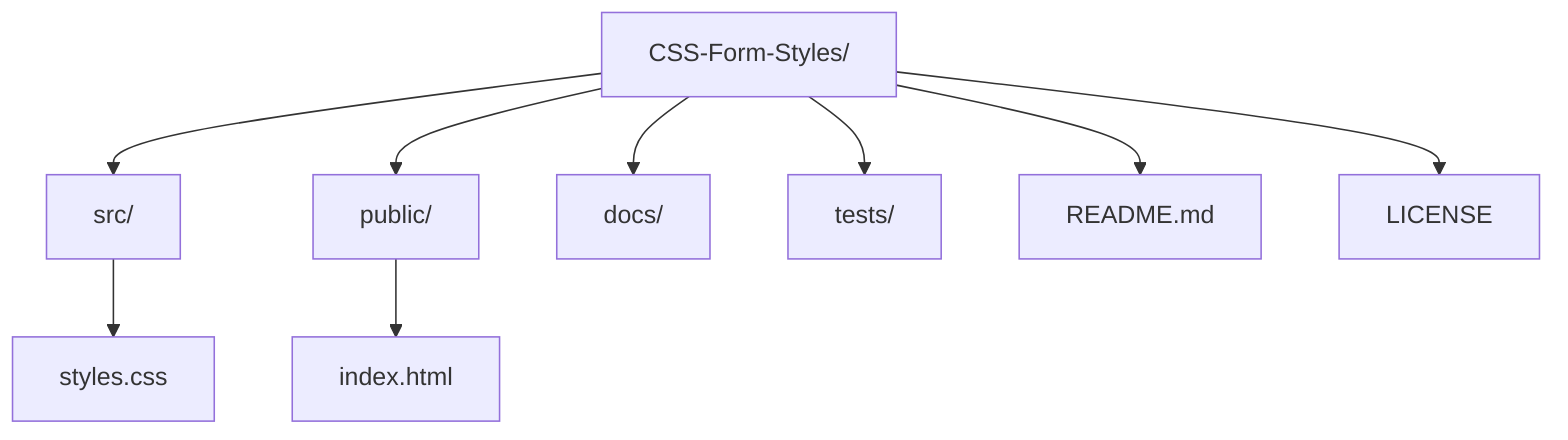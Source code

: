 graph TD
    A[CSS-Form-Styles/]
    A --> B[src/]
    B --> C[styles.css]
    A --> D[public/]
    D --> E[index.html]
    A --> F[docs/]
    A --> G[tests/]
    A --> H[README.md]
    A --> I[LICENSE]